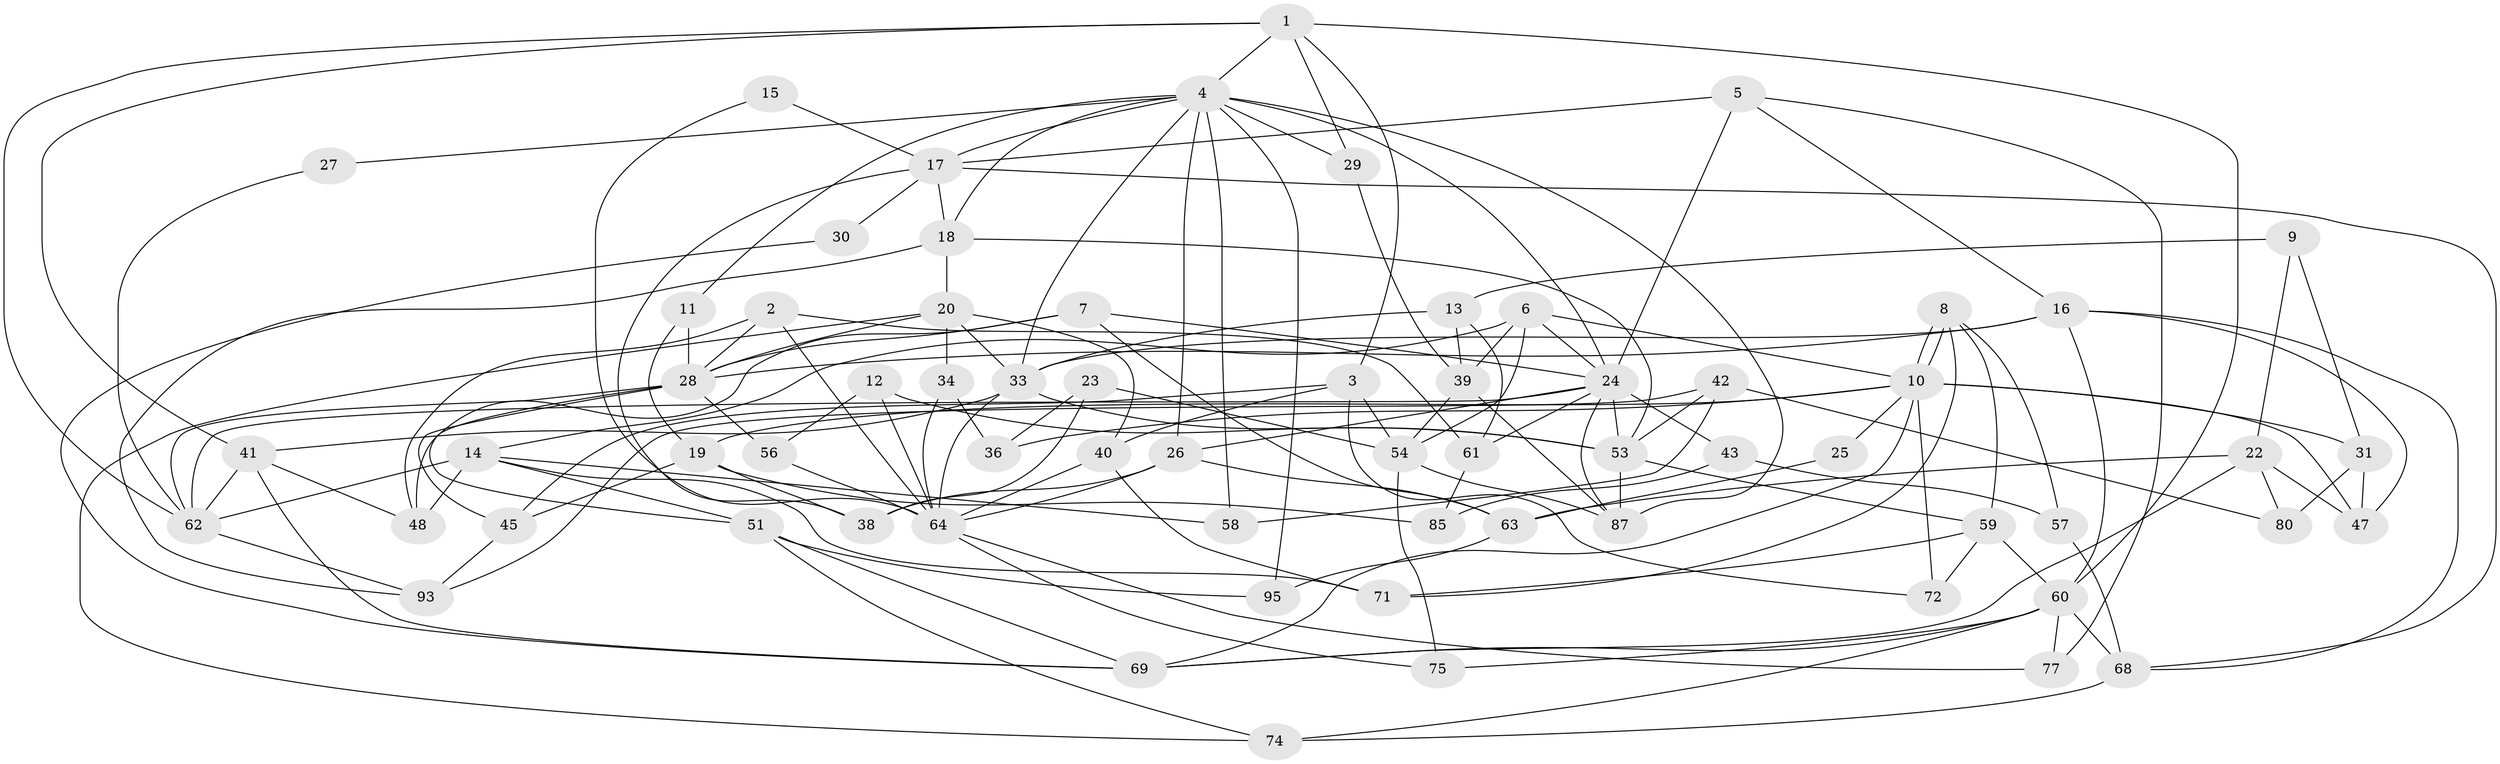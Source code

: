 // original degree distribution, {4: 0.37894736842105264, 3: 0.28421052631578947, 9: 0.010526315789473684, 5: 0.14736842105263157, 8: 0.021052631578947368, 2: 0.08421052631578947, 6: 0.05263157894736842, 7: 0.021052631578947368}
// Generated by graph-tools (version 1.1) at 2025/11/02/27/25 16:11:17]
// undirected, 66 vertices, 156 edges
graph export_dot {
graph [start="1"]
  node [color=gray90,style=filled];
  1 [super="+21"];
  2;
  3 [super="+46"];
  4 [super="+37"];
  5;
  6 [super="+65"];
  7 [super="+81"];
  8 [super="+44"];
  9;
  10 [super="+55"];
  11;
  12;
  13;
  14 [super="+49"];
  15;
  16 [super="+52"];
  17 [super="+32"];
  18;
  19;
  20 [super="+83"];
  22 [super="+92"];
  23;
  24 [super="+86"];
  25;
  26 [super="+84"];
  27;
  28 [super="+35"];
  29;
  30;
  31;
  33 [super="+78"];
  34 [super="+76"];
  36;
  38;
  39 [super="+79"];
  40;
  41 [super="+88"];
  42 [super="+89"];
  43;
  45;
  47 [super="+50"];
  48;
  51 [super="+90"];
  53 [super="+82"];
  54 [super="+66"];
  56;
  57;
  58;
  59 [super="+67"];
  60 [super="+94"];
  61;
  62;
  63;
  64 [super="+73"];
  68 [super="+70"];
  69;
  71;
  72;
  74;
  75;
  77;
  80;
  85;
  87 [super="+91"];
  93;
  95;
  1 -- 62;
  1 -- 60;
  1 -- 4;
  1 -- 29;
  1 -- 41;
  1 -- 3;
  2 -- 64;
  2 -- 48;
  2 -- 61;
  2 -- 28;
  3 -- 45;
  3 -- 40;
  3 -- 72;
  3 -- 54;
  4 -- 18;
  4 -- 11;
  4 -- 26;
  4 -- 27;
  4 -- 29;
  4 -- 58;
  4 -- 33;
  4 -- 87;
  4 -- 95;
  4 -- 24;
  4 -- 17;
  5 -- 77;
  5 -- 24;
  5 -- 17;
  5 -- 16;
  6 -- 39;
  6 -- 24;
  6 -- 54 [weight=2];
  6 -- 10;
  6 -- 14;
  7 -- 48 [weight=2];
  7 -- 63;
  7 -- 24;
  7 -- 28;
  8 -- 71;
  8 -- 10 [weight=2];
  8 -- 10;
  8 -- 57;
  8 -- 59;
  9 -- 31;
  9 -- 22;
  9 -- 13;
  10 -- 25;
  10 -- 31;
  10 -- 72;
  10 -- 19;
  10 -- 36;
  10 -- 69;
  10 -- 47;
  11 -- 19;
  11 -- 28;
  12 -- 56;
  12 -- 64;
  12 -- 53;
  13 -- 61;
  13 -- 33;
  13 -- 39;
  14 -- 58;
  14 -- 48;
  14 -- 51;
  14 -- 71;
  14 -- 62;
  15 -- 64;
  15 -- 17;
  16 -- 28;
  16 -- 33;
  16 -- 60;
  16 -- 47;
  16 -- 68;
  17 -- 38;
  17 -- 18;
  17 -- 30;
  17 -- 68;
  18 -- 20;
  18 -- 93;
  18 -- 53;
  19 -- 38;
  19 -- 45;
  19 -- 85;
  20 -- 34;
  20 -- 74;
  20 -- 40;
  20 -- 33;
  20 -- 28;
  22 -- 69;
  22 -- 80;
  22 -- 63;
  22 -- 47;
  23 -- 38;
  23 -- 36;
  23 -- 54 [weight=2];
  24 -- 43;
  24 -- 61;
  24 -- 87;
  24 -- 62;
  24 -- 26;
  24 -- 53;
  25 -- 63;
  26 -- 63;
  26 -- 38;
  26 -- 64;
  27 -- 62;
  28 -- 45;
  28 -- 62;
  28 -- 51;
  28 -- 56;
  29 -- 39;
  30 -- 69;
  31 -- 80;
  31 -- 47;
  33 -- 53;
  33 -- 41;
  33 -- 64;
  34 -- 36;
  34 -- 64;
  39 -- 87;
  39 -- 54;
  40 -- 64;
  40 -- 71;
  41 -- 69;
  41 -- 48;
  41 -- 62;
  42 -- 53;
  42 -- 58;
  42 -- 80;
  42 -- 93;
  43 -- 85;
  43 -- 57;
  45 -- 93;
  51 -- 74;
  51 -- 95;
  51 -- 69;
  53 -- 87;
  53 -- 59;
  54 -- 87;
  54 -- 75;
  56 -- 64;
  57 -- 68;
  59 -- 72;
  59 -- 71;
  59 -- 60;
  60 -- 74;
  60 -- 75;
  60 -- 77;
  60 -- 68;
  60 -- 69;
  61 -- 85;
  62 -- 93;
  63 -- 95;
  64 -- 75;
  64 -- 77;
  68 -- 74;
}
